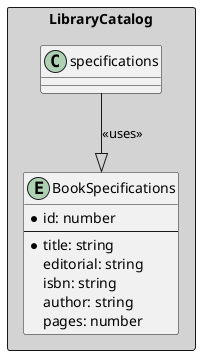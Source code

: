 @startuml
  rectangle LibraryCatalog #lightgrey {
    entity "BookSpecifications" as bookSpecifications {
      * id: number
      --
      * title: string
      editorial: string
      isbn: string
      author: string
      pages: number
    }
    specifications --|> bookSpecifications : <<uses>>
  }
@enduml
